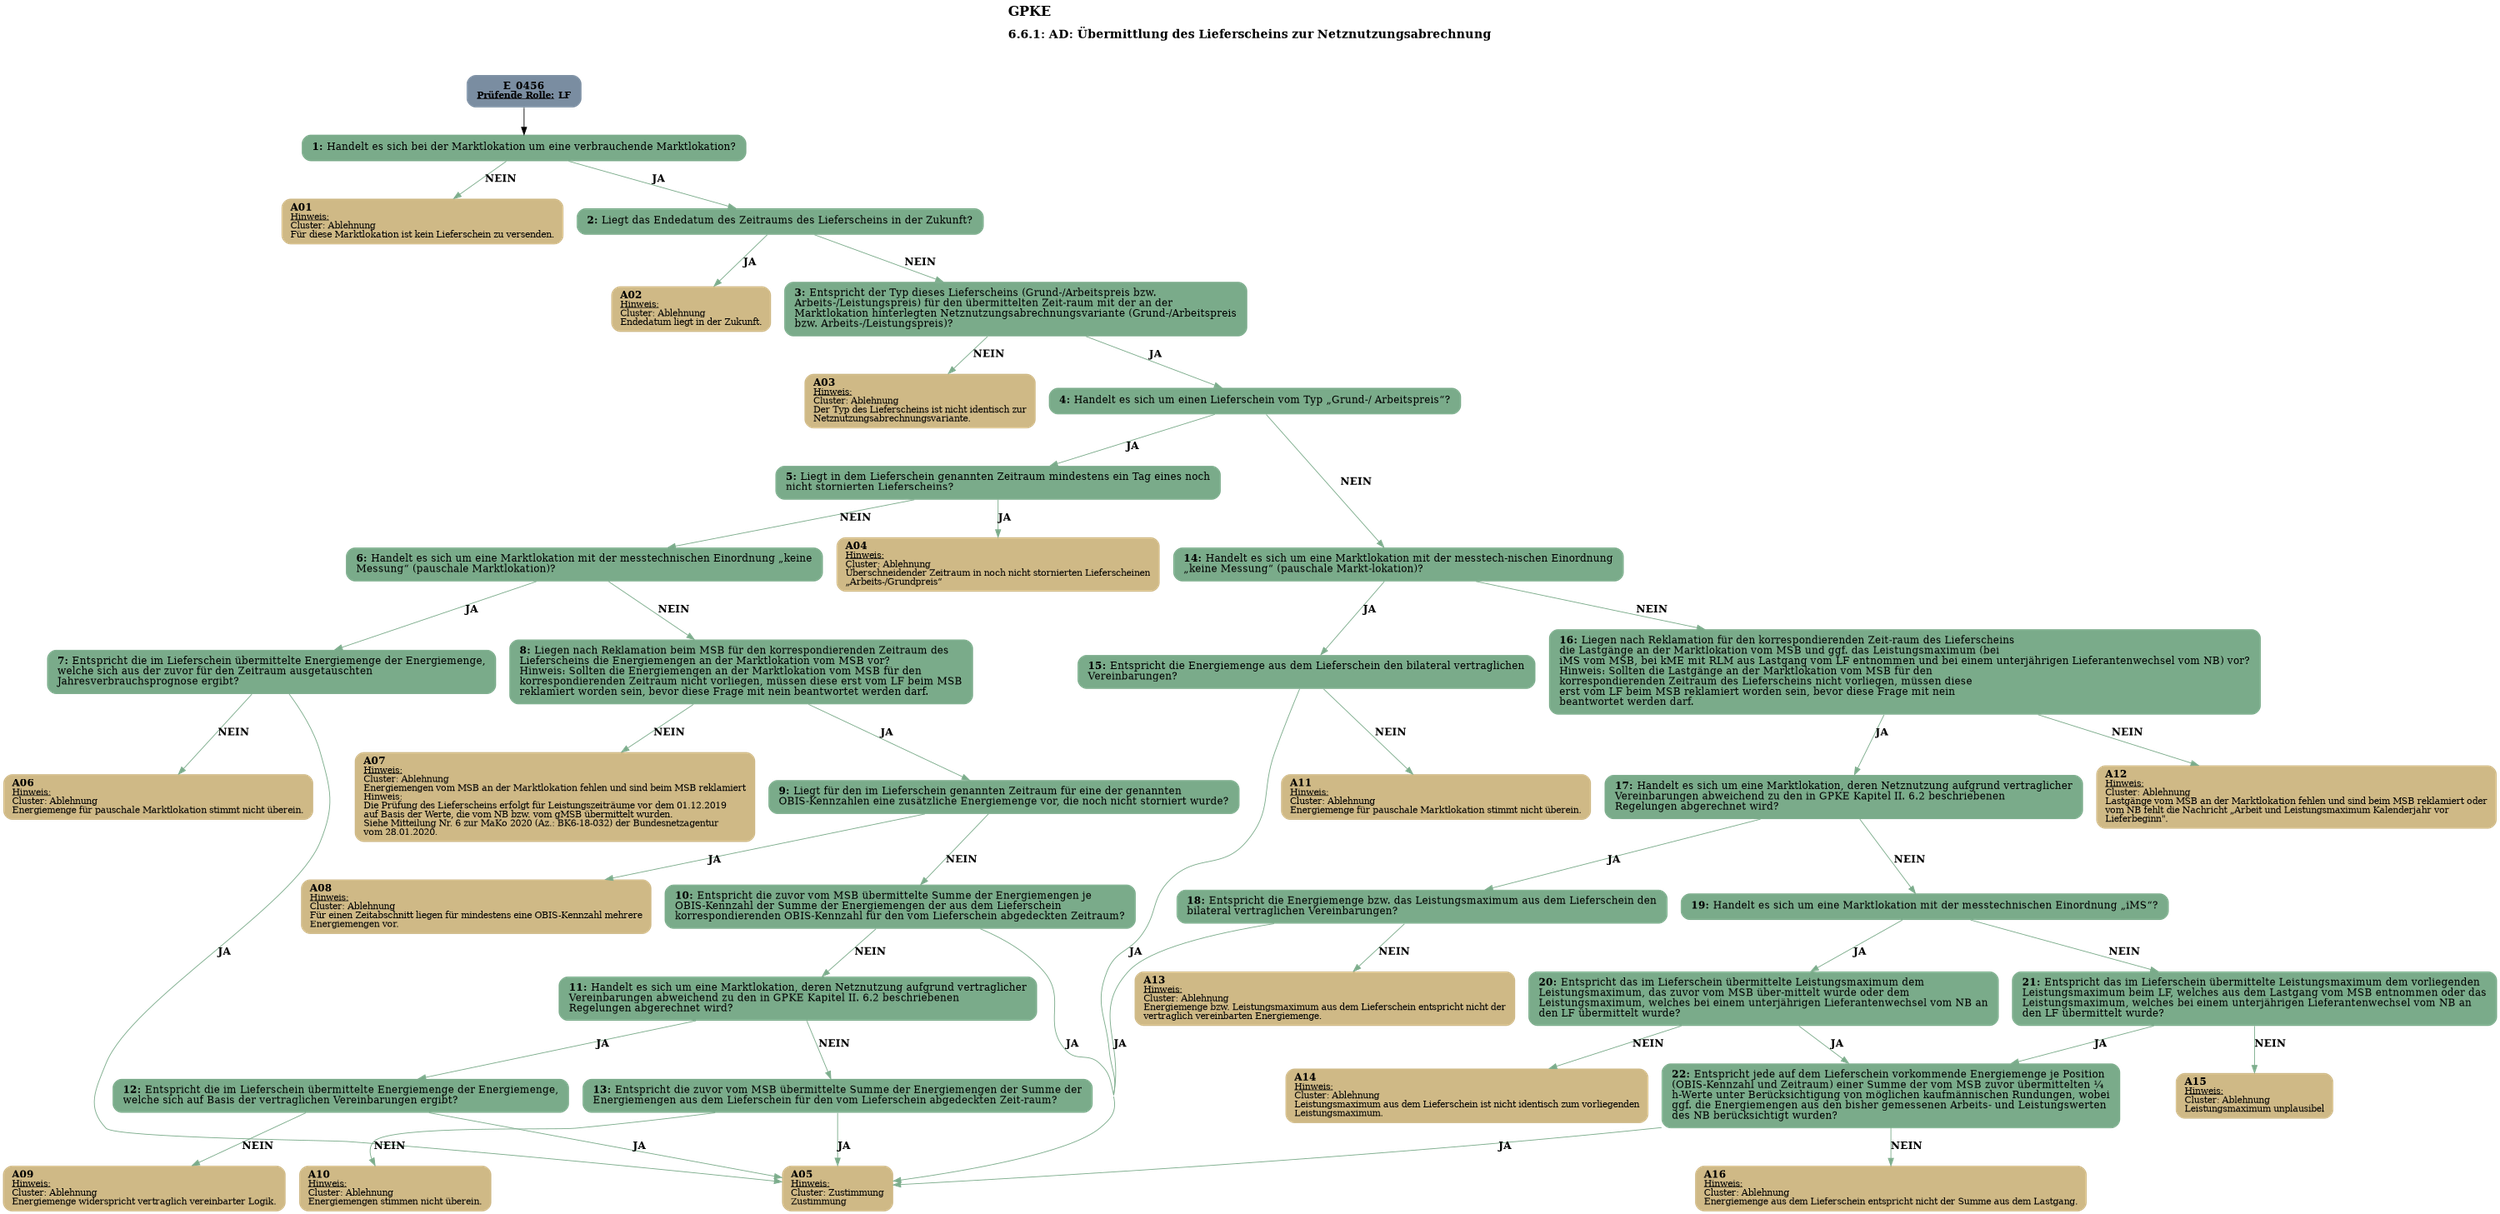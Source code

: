 digraph D {
    labelloc="t";
    label=<<B><FONT POINT-SIZE="18">GPKE</FONT></B><BR align="left"/><BR/><B><FONT POINT-SIZE="16">6.6.1: AD: Übermittlung des Lieferscheins zur Netznutzungsabrechnung</FONT></B><BR align="left"/><BR/><BR/><BR/>>;
    ratio="compress";
    concentrate=true;
    pack=true;
    rankdir=TB;
    packmode="array";
    size="20,20";
    "Start" [margin="0.2,0.12", shape=box, style="filled,rounded", penwidth=0.0, fillcolor="#7a8da1", label=<<B>E_0456</B><BR align="center"/><FONT point-size="12"><B><U>Prüfende Rolle:</U> LF</B></FONT><BR align="center"/>>];
    "1" [margin="0.2,0.12", shape=box, style="filled,rounded", penwidth=0.0, fillcolor="#7aab8a", label=<<B>1: </B>Handelt es sich bei der Marktlokation um eine verbrauchende Marktlokation?<BR align="left"/>>];
    "A01" [margin="0.17,0.08", shape=box, style="filled,rounded", penwidth=0.0, fillcolor="#cfb986", label=<<B>A01</B><BR align="left"/><FONT point-size="12"><U>Hinweis:</U><BR align="left"/>Cluster: Ablehnung<BR align="left"/>Für diese Marktlokation ist kein Lieferschein zu versenden.<BR align="left"/></FONT>>];
    "2" [margin="0.2,0.12", shape=box, style="filled,rounded", penwidth=0.0, fillcolor="#7aab8a", label=<<B>2: </B>Liegt das Endedatum des Zeitraums des Lieferscheins in der Zukunft?<BR align="left"/>>];
    "A02" [margin="0.17,0.08", shape=box, style="filled,rounded", penwidth=0.0, fillcolor="#cfb986", label=<<B>A02</B><BR align="left"/><FONT point-size="12"><U>Hinweis:</U><BR align="left"/>Cluster: Ablehnung<BR align="left"/>Endedatum liegt in der Zukunft.<BR align="left"/></FONT>>];
    "3" [margin="0.2,0.12", shape=box, style="filled,rounded", penwidth=0.0, fillcolor="#7aab8a", label=<<B>3: </B>Entspricht der Typ dieses Lieferscheins (Grund-/Arbeitspreis bzw.<BR align="left"/>Arbeits-/Leistungspreis) für den übermittelten Zeit-raum mit der an der<BR align="left"/>Marktlokation hinterlegten Netznutzungsabrechnungsvariante (Grund-/Arbeitspreis<BR align="left"/>bzw. Arbeits-/Leistungspreis)?<BR align="left"/>>];
    "A03" [margin="0.17,0.08", shape=box, style="filled,rounded", penwidth=0.0, fillcolor="#cfb986", label=<<B>A03</B><BR align="left"/><FONT point-size="12"><U>Hinweis:</U><BR align="left"/>Cluster: Ablehnung<BR align="left"/>Der Typ des Lieferscheins ist nicht identisch zur<BR align="left"/>Netznutzungsabrechnungsvariante.<BR align="left"/></FONT>>];
    "4" [margin="0.2,0.12", shape=box, style="filled,rounded", penwidth=0.0, fillcolor="#7aab8a", label=<<B>4: </B>Handelt es sich um einen Lieferschein vom Typ „Grund-/ Arbeitspreis“?<BR align="left"/>>];
    "5" [margin="0.2,0.12", shape=box, style="filled,rounded", penwidth=0.0, fillcolor="#7aab8a", label=<<B>5: </B>Liegt in dem Lieferschein genannten Zeitraum mindestens ein Tag eines noch<BR align="left"/>nicht stornierten Lieferscheins?<BR align="left"/>>];
    "A04" [margin="0.17,0.08", shape=box, style="filled,rounded", penwidth=0.0, fillcolor="#cfb986", label=<<B>A04</B><BR align="left"/><FONT point-size="12"><U>Hinweis:</U><BR align="left"/>Cluster: Ablehnung<BR align="left"/>Überschneidender Zeitraum in noch nicht stornierten Lieferscheinen<BR align="left"/>„Arbeits-/Grundpreis“<BR align="left"/></FONT>>];
    "6" [margin="0.2,0.12", shape=box, style="filled,rounded", penwidth=0.0, fillcolor="#7aab8a", label=<<B>6: </B>Handelt es sich um eine Marktlokation mit der messtechnischen Einordnung „keine<BR align="left"/>Messung“ (pauschale Marktlokation)?<BR align="left"/>>];
    "7" [margin="0.2,0.12", shape=box, style="filled,rounded", penwidth=0.0, fillcolor="#7aab8a", label=<<B>7: </B>Entspricht die im Lieferschein übermittelte Energiemenge der Energiemenge,<BR align="left"/>welche sich aus der zuvor für den Zeitraum ausgetauschten<BR align="left"/>Jahresverbrauchsprognose ergibt?<BR align="left"/>>];
    "A05" [margin="0.17,0.08", shape=box, style="filled,rounded", penwidth=0.0, fillcolor="#cfb986", label=<<B>A05</B><BR align="left"/><FONT point-size="12"><U>Hinweis:</U><BR align="left"/>Cluster: Zustimmung<BR align="left"/>Zustimmung<BR align="left"/></FONT>>];
    "A06" [margin="0.17,0.08", shape=box, style="filled,rounded", penwidth=0.0, fillcolor="#cfb986", label=<<B>A06</B><BR align="left"/><FONT point-size="12"><U>Hinweis:</U><BR align="left"/>Cluster: Ablehnung<BR align="left"/>Energiemenge für pauschale Marktlokation stimmt nicht überein.<BR align="left"/></FONT>>];
    "8" [margin="0.2,0.12", shape=box, style="filled,rounded", penwidth=0.0, fillcolor="#7aab8a", label=<<B>8: </B>Liegen nach Reklamation beim MSB für den korrespondierenden Zeitraum des<BR align="left"/>Lieferscheins die Energiemengen an der Marktlokation vom MSB vor?<BR align="left"/>Hinweis: Sollten die Energiemengen an der Marktlokation vom MSB für den<BR align="left"/>korrespondierenden Zeitraum nicht vorliegen, müssen diese erst vom LF beim MSB<BR align="left"/>reklamiert worden sein, bevor diese Frage mit nein beantwortet werden darf.<BR align="left"/>>];
    "A07" [margin="0.17,0.08", shape=box, style="filled,rounded", penwidth=0.0, fillcolor="#cfb986", label=<<B>A07</B><BR align="left"/><FONT point-size="12"><U>Hinweis:</U><BR align="left"/>Cluster: Ablehnung<BR align="left"/>Energiemengen vom MSB an der Marktlokation fehlen und sind beim MSB reklamiert<BR align="left"/>Hinweis:<BR align="left"/>Die Prüfung des Lieferscheins erfolgt für Leistungszeiträume vor dem 01.12.2019<BR align="left"/>auf Basis der Werte, die vom NB bzw. vom gMSB übermittelt wurden.<BR align="left"/>Siehe Mitteilung Nr. 6 zur MaKo 2020 (Az.: BK6-18-032) der Bundesnetzagentur<BR align="left"/>vom 28.01.2020.<BR align="left"/></FONT>>];
    "9" [margin="0.2,0.12", shape=box, style="filled,rounded", penwidth=0.0, fillcolor="#7aab8a", label=<<B>9: </B>Liegt für den im Lieferschein genannten Zeitraum für eine der genannten<BR align="left"/>OBIS-Kennzahlen eine zusätzliche Energiemenge vor, die noch nicht storniert wurde?<BR align="left"/>>];
    "A08" [margin="0.17,0.08", shape=box, style="filled,rounded", penwidth=0.0, fillcolor="#cfb986", label=<<B>A08</B><BR align="left"/><FONT point-size="12"><U>Hinweis:</U><BR align="left"/>Cluster: Ablehnung<BR align="left"/>Für einen Zeitabschnitt liegen für mindestens eine OBIS-Kennzahl mehrere<BR align="left"/>Energiemengen vor.<BR align="left"/></FONT>>];
    "10" [margin="0.2,0.12", shape=box, style="filled,rounded", penwidth=0.0, fillcolor="#7aab8a", label=<<B>10: </B>Entspricht die zuvor vom MSB übermittelte Summe der Energiemengen je<BR align="left"/>OBIS-Kennzahl der Summe der Energiemengen der aus dem Lieferschein<BR align="left"/>korrespondierenden OBIS-Kennzahl für den vom Lieferschein abgedeckten Zeitraum?<BR align="left"/>>];
    "11" [margin="0.2,0.12", shape=box, style="filled,rounded", penwidth=0.0, fillcolor="#7aab8a", label=<<B>11: </B>Handelt es sich um eine Marktlokation, deren Netznutzung aufgrund vertraglicher<BR align="left"/>Vereinbarungen abweichend zu den in GPKE Kapitel II. 6.2 beschriebenen<BR align="left"/>Regelungen abgerechnet wird?<BR align="left"/>>];
    "12" [margin="0.2,0.12", shape=box, style="filled,rounded", penwidth=0.0, fillcolor="#7aab8a", label=<<B>12: </B>Entspricht die im Lieferschein übermittelte Energiemenge der Energiemenge,<BR align="left"/>welche sich auf Basis der vertraglichen Vereinbarungen ergibt?<BR align="left"/>>];
    "A09" [margin="0.17,0.08", shape=box, style="filled,rounded", penwidth=0.0, fillcolor="#cfb986", label=<<B>A09</B><BR align="left"/><FONT point-size="12"><U>Hinweis:</U><BR align="left"/>Cluster: Ablehnung<BR align="left"/>Energiemenge widerspricht vertraglich vereinbarter Logik.<BR align="left"/></FONT>>];
    "13" [margin="0.2,0.12", shape=box, style="filled,rounded", penwidth=0.0, fillcolor="#7aab8a", label=<<B>13: </B>Entspricht die zuvor vom MSB übermittelte Summe der Energiemengen der Summe der<BR align="left"/>Energiemengen aus dem Lieferschein für den vom Lieferschein abgedeckten Zeit-raum?<BR align="left"/>>];
    "A10" [margin="0.17,0.08", shape=box, style="filled,rounded", penwidth=0.0, fillcolor="#cfb986", label=<<B>A10</B><BR align="left"/><FONT point-size="12"><U>Hinweis:</U><BR align="left"/>Cluster: Ablehnung<BR align="left"/>Energiemengen stimmen nicht überein.<BR align="left"/></FONT>>];
    "14" [margin="0.2,0.12", shape=box, style="filled,rounded", penwidth=0.0, fillcolor="#7aab8a", label=<<B>14: </B>Handelt es sich um eine Marktlokation mit der messtech-nischen Einordnung<BR align="left"/>„keine Messung“ (pauschale Markt-lokation)?<BR align="left"/>>];
    "15" [margin="0.2,0.12", shape=box, style="filled,rounded", penwidth=0.0, fillcolor="#7aab8a", label=<<B>15: </B>Entspricht die Energiemenge aus dem Lieferschein den bilateral vertraglichen<BR align="left"/>Vereinbarungen?<BR align="left"/>>];
    "A11" [margin="0.17,0.08", shape=box, style="filled,rounded", penwidth=0.0, fillcolor="#cfb986", label=<<B>A11</B><BR align="left"/><FONT point-size="12"><U>Hinweis:</U><BR align="left"/>Cluster: Ablehnung<BR align="left"/>Energiemenge für pauschale Marktlokation stimmt nicht überein.<BR align="left"/></FONT>>];
    "16" [margin="0.2,0.12", shape=box, style="filled,rounded", penwidth=0.0, fillcolor="#7aab8a", label=<<B>16: </B>Liegen nach Reklamation für den korrespondierenden Zeit-raum des Lieferscheins<BR align="left"/>die Lastgänge an der Marktlokation vom MSB und ggf. das Leistungsmaximum (bei<BR align="left"/>iMS vom MSB, bei kME mit RLM aus Lastgang vom LF entnommen und bei einem unterjährigen Lieferantenwechsel vom NB) vor?<BR align="left"/>Hinweis: Sollten die Lastgänge an der Marktlokation vom MSB für den<BR align="left"/>korrespondierenden Zeitraum des Lieferscheins nicht vorliegen, müssen diese<BR align="left"/>erst vom LF beim MSB reklamiert worden sein, bevor diese Frage mit nein<BR align="left"/>beantwortet werden darf.<BR align="left"/>>];
    "A12" [margin="0.17,0.08", shape=box, style="filled,rounded", penwidth=0.0, fillcolor="#cfb986", label=<<B>A12</B><BR align="left"/><FONT point-size="12"><U>Hinweis:</U><BR align="left"/>Cluster: Ablehnung<BR align="left"/>Lastgänge vom MSB an der Marktlokation fehlen und sind beim MSB reklamiert oder<BR align="left"/>vom NB fehlt die Nachricht „Arbeit und Leistungsmaximum Kalenderjahr vor<BR align="left"/>Lieferbeginn".<BR align="left"/></FONT>>];
    "17" [margin="0.2,0.12", shape=box, style="filled,rounded", penwidth=0.0, fillcolor="#7aab8a", label=<<B>17: </B>Handelt es sich um eine Marktlokation, deren Netznutzung aufgrund vertraglicher<BR align="left"/>Vereinbarungen abweichend zu den in GPKE Kapitel II. 6.2 beschriebenen<BR align="left"/>Regelungen abgerechnet wird?<BR align="left"/>>];
    "18" [margin="0.2,0.12", shape=box, style="filled,rounded", penwidth=0.0, fillcolor="#7aab8a", label=<<B>18: </B>Entspricht die Energiemenge bzw. das Leistungsmaximum aus dem Lieferschein den<BR align="left"/>bilateral vertraglichen Vereinbarungen?<BR align="left"/>>];
    "A13" [margin="0.17,0.08", shape=box, style="filled,rounded", penwidth=0.0, fillcolor="#cfb986", label=<<B>A13</B><BR align="left"/><FONT point-size="12"><U>Hinweis:</U><BR align="left"/>Cluster: Ablehnung<BR align="left"/>Energiemenge bzw. Leistungsmaximum aus dem Lieferschein entspricht nicht der<BR align="left"/>vertraglich vereinbarten Energiemenge.<BR align="left"/></FONT>>];
    "19" [margin="0.2,0.12", shape=box, style="filled,rounded", penwidth=0.0, fillcolor="#7aab8a", label=<<B>19: </B>Handelt es sich um eine Marktlokation mit der messtechnischen Einordnung „iMS“?<BR align="left"/>>];
    "20" [margin="0.2,0.12", shape=box, style="filled,rounded", penwidth=0.0, fillcolor="#7aab8a", label=<<B>20: </B>Entspricht das im Lieferschein übermittelte Leistungsmaximum dem<BR align="left"/>Leistungsmaximum, das zuvor vom MSB über-mittelt wurde oder dem<BR align="left"/>Leistungsmaximum, welches bei einem unterjährigen Lieferantenwechsel vom NB an<BR align="left"/>den LF übermittelt wurde?<BR align="left"/>>];
    "A14" [margin="0.17,0.08", shape=box, style="filled,rounded", penwidth=0.0, fillcolor="#cfb986", label=<<B>A14</B><BR align="left"/><FONT point-size="12"><U>Hinweis:</U><BR align="left"/>Cluster: Ablehnung<BR align="left"/>Leistungsmaximum aus dem Lieferschein ist nicht identisch zum vorliegenden<BR align="left"/>Leistungsmaximum.<BR align="left"/></FONT>>];
    "21" [margin="0.2,0.12", shape=box, style="filled,rounded", penwidth=0.0, fillcolor="#7aab8a", label=<<B>21: </B>Entspricht das im Lieferschein übermittelte Leistungsmaximum dem vorliegenden<BR align="left"/>Leistungsmaximum beim LF, welches aus dem Lastgang vom MSB entnommen oder das<BR align="left"/>Leistungsmaximum, welches bei einem unterjährigen Lieferantenwechsel vom NB an<BR align="left"/>den LF übermittelt wurde?<BR align="left"/>>];
    "A15" [margin="0.17,0.08", shape=box, style="filled,rounded", penwidth=0.0, fillcolor="#cfb986", label=<<B>A15</B><BR align="left"/><FONT point-size="12"><U>Hinweis:</U><BR align="left"/>Cluster: Ablehnung<BR align="left"/>Leistungsmaximum unplausibel<BR align="left"/></FONT>>];
    "22" [margin="0.2,0.12", shape=box, style="filled,rounded", penwidth=0.0, fillcolor="#7aab8a", label=<<B>22: </B>Entspricht jede auf dem Lieferschein vorkommende Energiemenge je Position<BR align="left"/>(OBIS-Kennzahl und Zeitraum) einer Summe der vom MSB zuvor übermittelten ¼<BR align="left"/>h-Werte unter Berücksichtigung von möglichen kaufmännischen Rundungen, wobei<BR align="left"/>ggf. die Energiemengen aus den bisher gemessenen Arbeits- und Leistungswerten<BR align="left"/>des NB berücksichtigt wurden?<BR align="left"/>>];
    "A16" [margin="0.17,0.08", shape=box, style="filled,rounded", penwidth=0.0, fillcolor="#cfb986", label=<<B>A16</B><BR align="left"/><FONT point-size="12"><U>Hinweis:</U><BR align="left"/>Cluster: Ablehnung<BR align="left"/>Energiemenge aus dem Lieferschein entspricht nicht der Summe aus dem Lastgang.<BR align="left"/></FONT>>];

    "Start" -> "1";
    "1" -> "A01" [label=<<B>NEIN</B>>, color="#7aab8a"];
    "1" -> "2" [label=<<B>JA</B>>, color="#7aab8a"];
    "2" -> "A02" [label=<<B>JA</B>>, color="#7aab8a"];
    "2" -> "3" [label=<<B>NEIN</B>>, color="#7aab8a"];
    "3" -> "A03" [label=<<B>NEIN</B>>, color="#7aab8a"];
    "3" -> "4" [label=<<B>JA</B>>, color="#7aab8a"];
    "4" -> "5" [label=<<B>JA</B>>, color="#7aab8a"];
    "4" -> "14" [label=<<B>NEIN</B>>, color="#7aab8a"];
    "5" -> "A04" [label=<<B>JA</B>>, color="#7aab8a"];
    "5" -> "6" [label=<<B>NEIN</B>>, color="#7aab8a"];
    "6" -> "7" [label=<<B>JA</B>>, color="#7aab8a"];
    "6" -> "8" [label=<<B>NEIN</B>>, color="#7aab8a"];
    "7" -> "A05" [label=<<B>JA</B>>, color="#7aab8a"];
    "7" -> "A06" [label=<<B>NEIN</B>>, color="#7aab8a"];
    "8" -> "A07" [label=<<B>NEIN</B>>, color="#7aab8a"];
    "8" -> "9" [label=<<B>JA</B>>, color="#7aab8a"];
    "9" -> "A08" [label=<<B>JA</B>>, color="#7aab8a"];
    "9" -> "10" [label=<<B>NEIN</B>>, color="#7aab8a"];
    "10" -> "A05" [label=<<B>JA</B>>, color="#7aab8a"];
    "10" -> "11" [label=<<B>NEIN</B>>, color="#7aab8a"];
    "11" -> "12" [label=<<B>JA</B>>, color="#7aab8a"];
    "11" -> "13" [label=<<B>NEIN</B>>, color="#7aab8a"];
    "12" -> "A05" [label=<<B>JA</B>>, color="#7aab8a"];
    "12" -> "A09" [label=<<B>NEIN</B>>, color="#7aab8a"];
    "13" -> "A05" [label=<<B>JA</B>>, color="#7aab8a"];
    "13" -> "A10" [label=<<B>NEIN</B>>, color="#7aab8a"];
    "14" -> "15" [label=<<B>JA</B>>, color="#7aab8a"];
    "14" -> "16" [label=<<B>NEIN</B>>, color="#7aab8a"];
    "15" -> "A05" [label=<<B>JA</B>>, color="#7aab8a"];
    "15" -> "A11" [label=<<B>NEIN</B>>, color="#7aab8a"];
    "16" -> "A12" [label=<<B>NEIN</B>>, color="#7aab8a"];
    "16" -> "17" [label=<<B>JA</B>>, color="#7aab8a"];
    "17" -> "18" [label=<<B>JA</B>>, color="#7aab8a"];
    "17" -> "19" [label=<<B>NEIN</B>>, color="#7aab8a"];
    "18" -> "A05" [label=<<B>JA</B>>, color="#7aab8a"];
    "18" -> "A13" [label=<<B>NEIN</B>>, color="#7aab8a"];
    "19" -> "20" [label=<<B>JA</B>>, color="#7aab8a"];
    "19" -> "21" [label=<<B>NEIN</B>>, color="#7aab8a"];
    "20" -> "A14" [label=<<B>NEIN</B>>, color="#7aab8a"];
    "20" -> "22" [label=<<B>JA</B>>, color="#7aab8a"];
    "21" -> "A15" [label=<<B>NEIN</B>>, color="#7aab8a"];
    "21" -> "22" [label=<<B>JA</B>>, color="#7aab8a"];
    "22" -> "A05" [label=<<B>JA</B>>, color="#7aab8a"];
    "22" -> "A16" [label=<<B>NEIN</B>>, color="#7aab8a"];

    bgcolor="transparent";
}